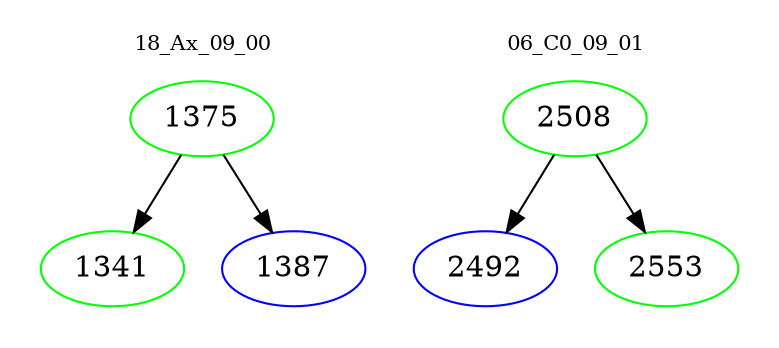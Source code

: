 digraph{
subgraph cluster_0 {
color = white
label = "18_Ax_09_00";
fontsize=10;
T0_1375 [label="1375", color="green"]
T0_1375 -> T0_1341 [color="black"]
T0_1341 [label="1341", color="green"]
T0_1375 -> T0_1387 [color="black"]
T0_1387 [label="1387", color="blue"]
}
subgraph cluster_1 {
color = white
label = "06_C0_09_01";
fontsize=10;
T1_2508 [label="2508", color="green"]
T1_2508 -> T1_2492 [color="black"]
T1_2492 [label="2492", color="blue"]
T1_2508 -> T1_2553 [color="black"]
T1_2553 [label="2553", color="green"]
}
}

